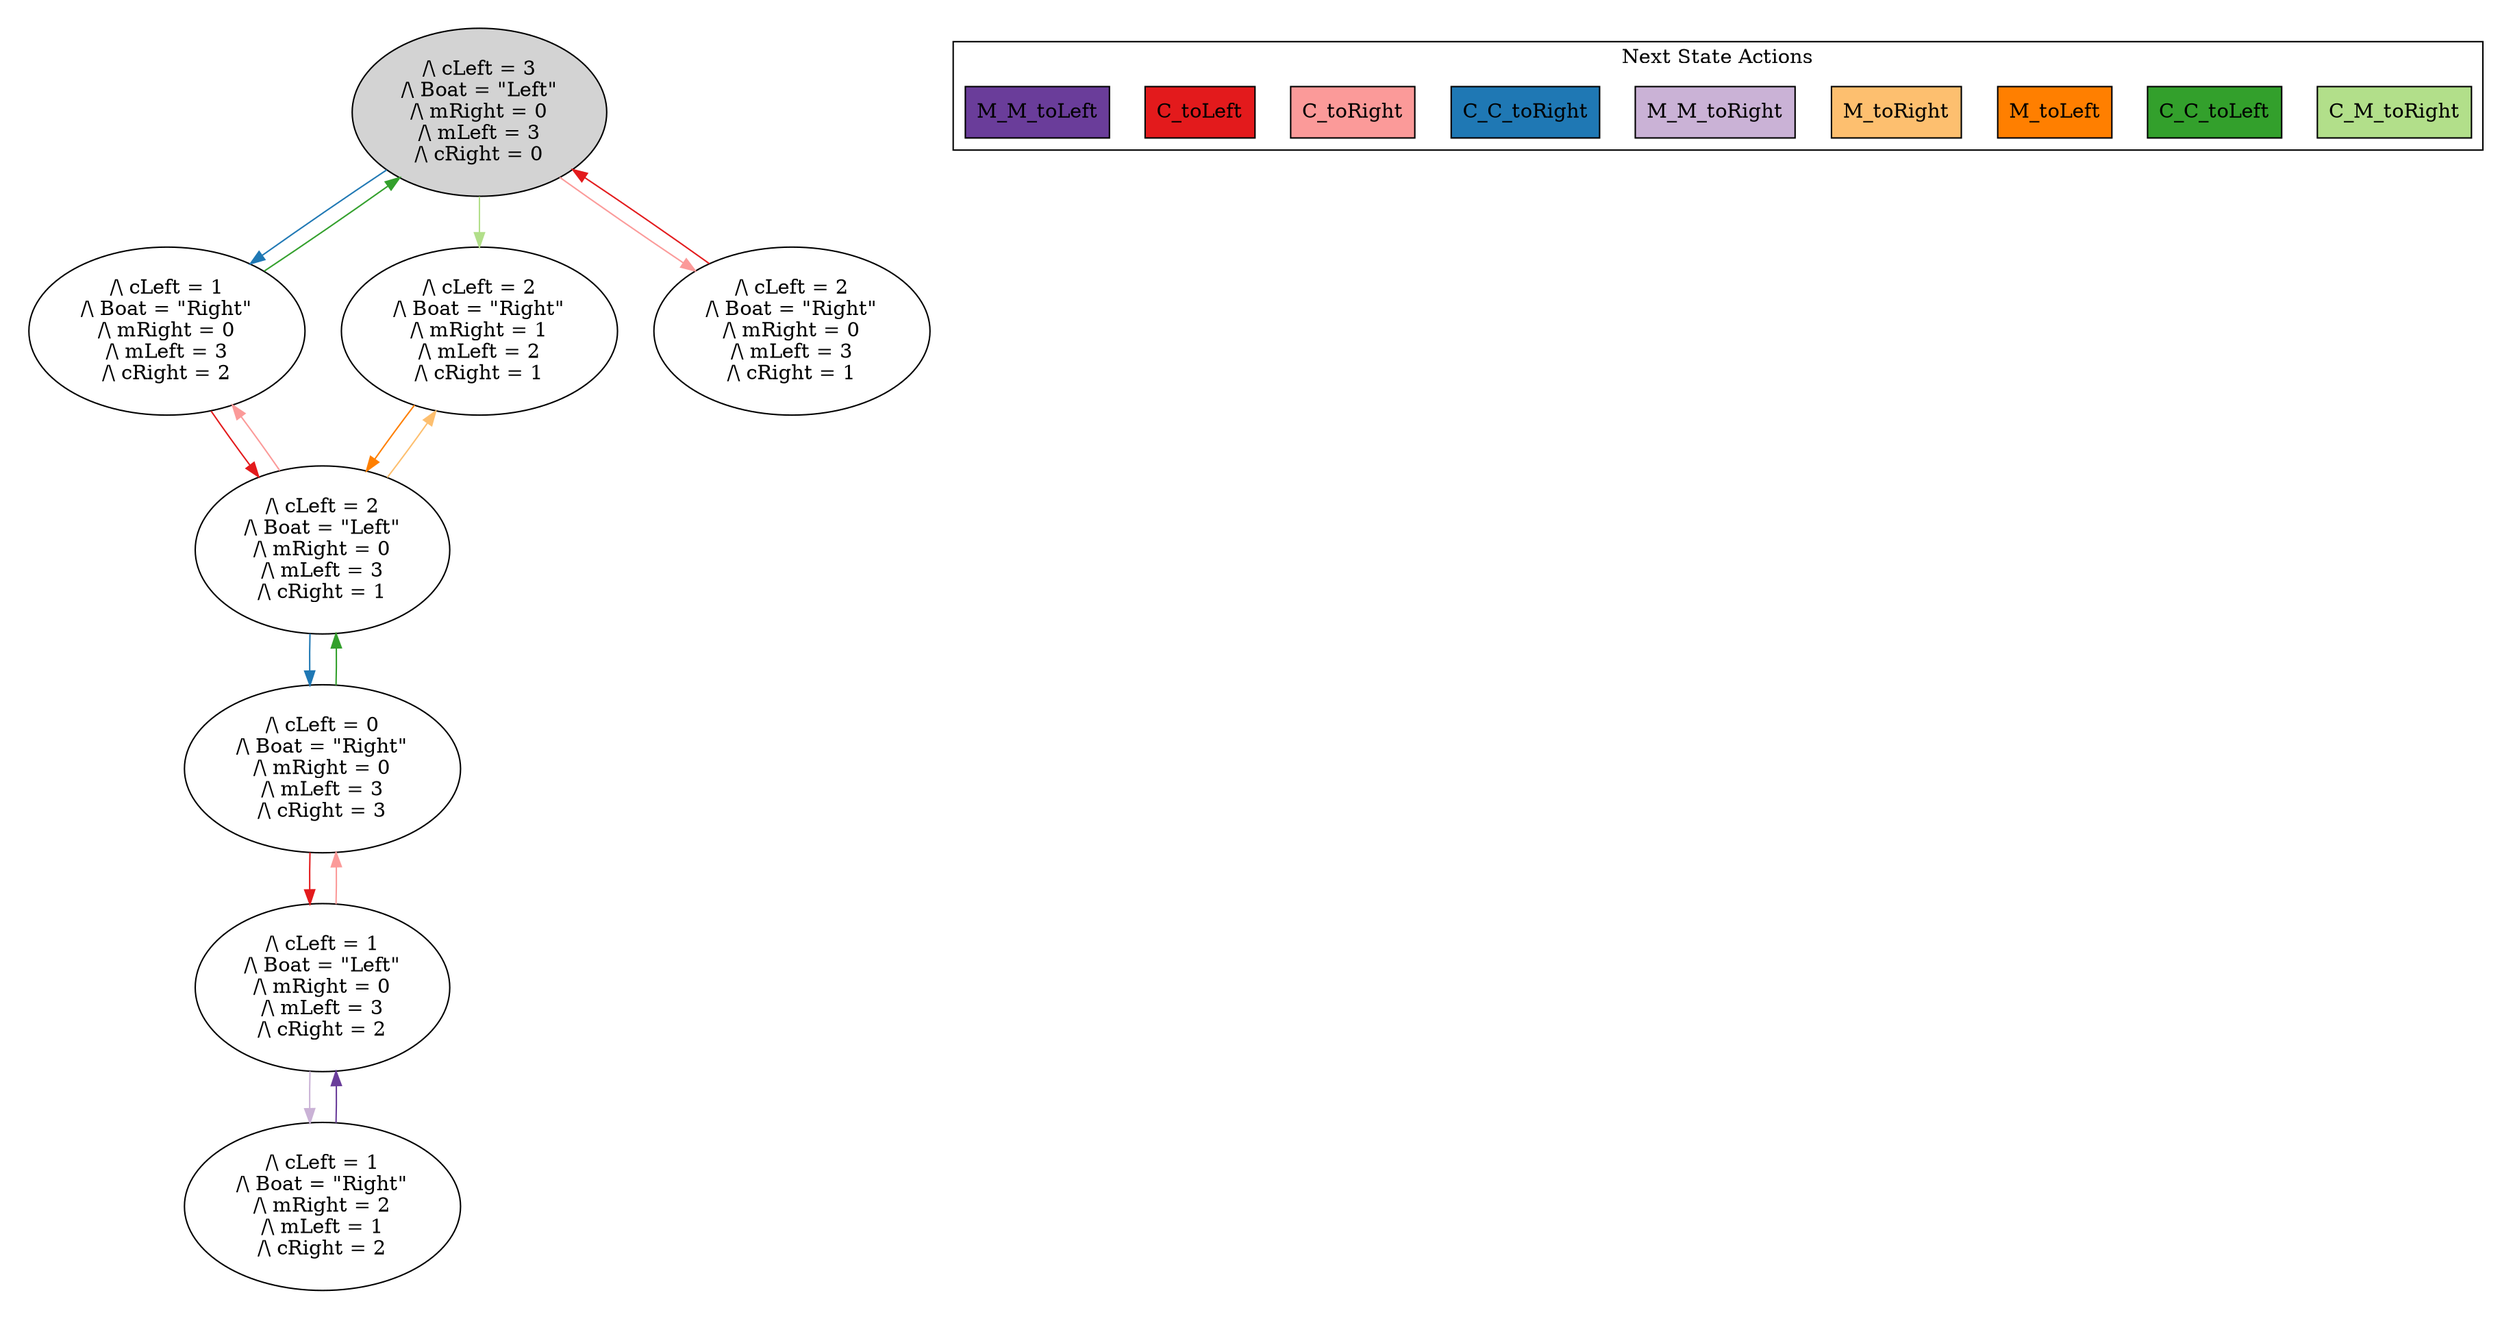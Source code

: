 strict digraph DiskGraph {
edge [colorscheme="paired12"]
nodesep=0.35;
subgraph cluster_graph {
color="white";
524993135067279719 [label="/\\ cLeft = 3\n/\\ Boat = \"Left\"\n/\\ mRight = 0\n/\\ mLeft = 3\n/\\ cRight = 0",style = filled]
524993135067279719 -> 6169722739352294114 [label="",color="2",fontcolor="2"];
6169722739352294114 [label="/\\ cLeft = 1\n/\\ Boat = \"Right\"\n/\\ mRight = 0\n/\\ mLeft = 3\n/\\ cRight = 2"];
524993135067279719 -> 5592546520915260780 [label="",color="3",fontcolor="3"];
5592546520915260780 [label="/\\ cLeft = 2\n/\\ Boat = \"Right\"\n/\\ mRight = 1\n/\\ mLeft = 2\n/\\ cRight = 1"];
6169722739352294114 -> 524993135067279719 [label="",color="4",fontcolor="4"];
524993135067279719 -> -1277714444381209011 [label="",color="5",fontcolor="5"];
-1277714444381209011 [label="/\\ cLeft = 2\n/\\ Boat = \"Right\"\n/\\ mRight = 0\n/\\ mLeft = 3\n/\\ cRight = 1"];
6169722739352294114 -> 5614585548359193318 [label="",color="6",fontcolor="6"];
5614585548359193318 [label="/\\ cLeft = 2\n/\\ Boat = \"Left\"\n/\\ mRight = 0\n/\\ mLeft = 3\n/\\ cRight = 1"];
-1277714444381209011 -> 524993135067279719 [label="",color="6",fontcolor="6"];
5614585548359193318 -> -8030252529576289282 [label="",color="2",fontcolor="2"];
-8030252529576289282 [label="/\\ cLeft = 0\n/\\ Boat = \"Right\"\n/\\ mRight = 0\n/\\ mLeft = 3\n/\\ cRight = 3"];
5614585548359193318 -> 6169722739352294114 [label="",color="5",fontcolor="5"];
5614585548359193318 -> 5592546520915260780 [label="",color="7",fontcolor="7"];
-8030252529576289282 -> 5614585548359193318 [label="",color="4",fontcolor="4"];
-8030252529576289282 -> -7922556233810708891 [label="",color="6",fontcolor="6"];
-7922556233810708891 [label="/\\ cLeft = 1\n/\\ Boat = \"Left\"\n/\\ mRight = 0\n/\\ mLeft = 3\n/\\ cRight = 2"];
5592546520915260780 -> 5614585548359193318 [label="",color="8",fontcolor="8"];
-7922556233810708891 -> -1817739706965118165 [label="",color="9",fontcolor="9"];
-1817739706965118165 [label="/\\ cLeft = 1\n/\\ Boat = \"Right\"\n/\\ mRight = 2\n/\\ mLeft = 1\n/\\ cRight = 2"];
-7922556233810708891 -> -8030252529576289282 [label="",color="5",fontcolor="5"];
-1817739706965118165 -> -7922556233810708891 [label="",color="10",fontcolor="10"];
{rank = same; 524993135067279719;}
{rank = same; 6169722739352294114;-1277714444381209011;5592546520915260780;}
{rank = same; 5614585548359193318;}
{rank = same; -8030252529576289282;}
{rank = same; -7922556233810708891;}
{rank = same; -1817739706965118165;}
}
subgraph cluster_legend {graph[style=bold];label = "Next State Actions" style="solid"
node [ labeljust="l",colorscheme="paired12",style=filled,shape=record ]
C_M_toRight [label="C_M_toRight",fillcolor=3]
C_C_toLeft [label="C_C_toLeft",fillcolor=4]
M_toLeft [label="M_toLeft",fillcolor=8]
M_toRight [label="M_toRight",fillcolor=7]
M_M_toRight [label="M_M_toRight",fillcolor=9]
C_C_toRight [label="C_C_toRight",fillcolor=2]
C_toRight [label="C_toRight",fillcolor=5]
C_toLeft [label="C_toLeft",fillcolor=6]
M_M_toLeft [label="M_M_toLeft",fillcolor=10]
}}